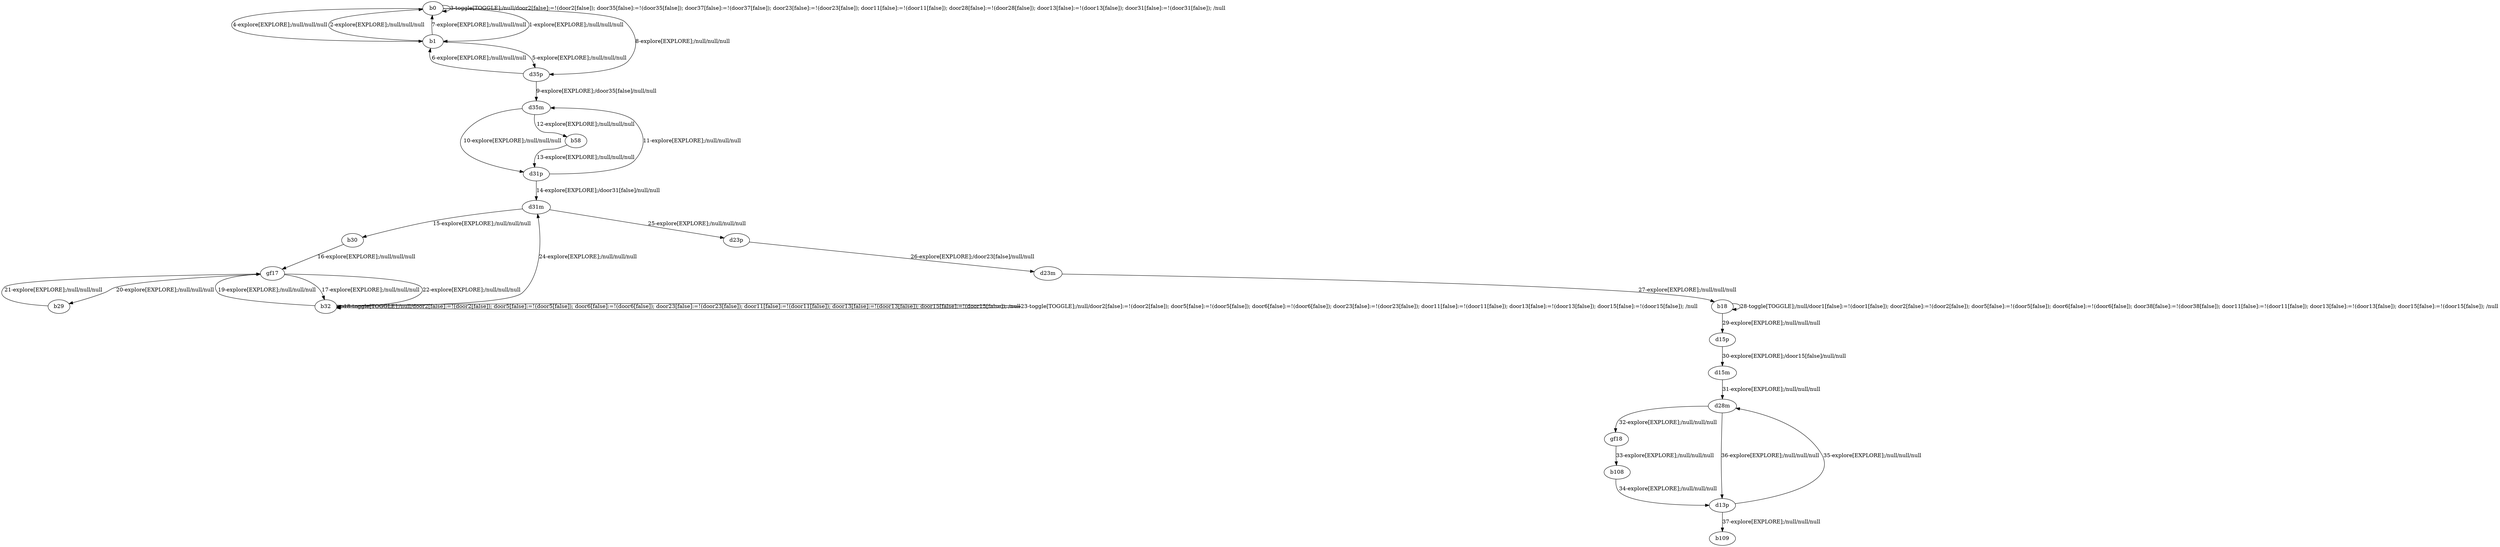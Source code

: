 # Total number of goals covered by this test: 2
# d13p --> b109
# d28m --> d13p

digraph g {
"b0" -> "b1" [label = "1-explore[EXPLORE];/null/null/null"];
"b1" -> "b0" [label = "2-explore[EXPLORE];/null/null/null"];
"b0" -> "b0" [label = "3-toggle[TOGGLE];/null/door2[false]:=!(door2[false]); door35[false]:=!(door35[false]); door37[false]:=!(door37[false]); door23[false]:=!(door23[false]); door11[false]:=!(door11[false]); door28[false]:=!(door28[false]); door13[false]:=!(door13[false]); door31[false]:=!(door31[false]); /null"];
"b0" -> "b1" [label = "4-explore[EXPLORE];/null/null/null"];
"b1" -> "d35p" [label = "5-explore[EXPLORE];/null/null/null"];
"d35p" -> "b1" [label = "6-explore[EXPLORE];/null/null/null"];
"b1" -> "b0" [label = "7-explore[EXPLORE];/null/null/null"];
"b0" -> "d35p" [label = "8-explore[EXPLORE];/null/null/null"];
"d35p" -> "d35m" [label = "9-explore[EXPLORE];/door35[false]/null/null"];
"d35m" -> "d31p" [label = "10-explore[EXPLORE];/null/null/null"];
"d31p" -> "d35m" [label = "11-explore[EXPLORE];/null/null/null"];
"d35m" -> "b58" [label = "12-explore[EXPLORE];/null/null/null"];
"b58" -> "d31p" [label = "13-explore[EXPLORE];/null/null/null"];
"d31p" -> "d31m" [label = "14-explore[EXPLORE];/door31[false]/null/null"];
"d31m" -> "b30" [label = "15-explore[EXPLORE];/null/null/null"];
"b30" -> "gf17" [label = "16-explore[EXPLORE];/null/null/null"];
"gf17" -> "b32" [label = "17-explore[EXPLORE];/null/null/null"];
"b32" -> "b32" [label = "18-toggle[TOGGLE];/null/door2[false]:=!(door2[false]); door5[false]:=!(door5[false]); door6[false]:=!(door6[false]); door23[false]:=!(door23[false]); door11[false]:=!(door11[false]); door13[false]:=!(door13[false]); door15[false]:=!(door15[false]); /null"];
"b32" -> "gf17" [label = "19-explore[EXPLORE];/null/null/null"];
"gf17" -> "b29" [label = "20-explore[EXPLORE];/null/null/null"];
"b29" -> "gf17" [label = "21-explore[EXPLORE];/null/null/null"];
"gf17" -> "b32" [label = "22-explore[EXPLORE];/null/null/null"];
"b32" -> "b32" [label = "23-toggle[TOGGLE];/null/door2[false]:=!(door2[false]); door5[false]:=!(door5[false]); door6[false]:=!(door6[false]); door23[false]:=!(door23[false]); door11[false]:=!(door11[false]); door13[false]:=!(door13[false]); door15[false]:=!(door15[false]); /null"];
"b32" -> "d31m" [label = "24-explore[EXPLORE];/null/null/null"];
"d31m" -> "d23p" [label = "25-explore[EXPLORE];/null/null/null"];
"d23p" -> "d23m" [label = "26-explore[EXPLORE];/door23[false]/null/null"];
"d23m" -> "b18" [label = "27-explore[EXPLORE];/null/null/null"];
"b18" -> "b18" [label = "28-toggle[TOGGLE];/null/door1[false]:=!(door1[false]); door2[false]:=!(door2[false]); door5[false]:=!(door5[false]); door6[false]:=!(door6[false]); door38[false]:=!(door38[false]); door11[false]:=!(door11[false]); door13[false]:=!(door13[false]); door15[false]:=!(door15[false]); /null"];
"b18" -> "d15p" [label = "29-explore[EXPLORE];/null/null/null"];
"d15p" -> "d15m" [label = "30-explore[EXPLORE];/door15[false]/null/null"];
"d15m" -> "d28m" [label = "31-explore[EXPLORE];/null/null/null"];
"d28m" -> "gf18" [label = "32-explore[EXPLORE];/null/null/null"];
"gf18" -> "b108" [label = "33-explore[EXPLORE];/null/null/null"];
"b108" -> "d13p" [label = "34-explore[EXPLORE];/null/null/null"];
"d13p" -> "d28m" [label = "35-explore[EXPLORE];/null/null/null"];
"d28m" -> "d13p" [label = "36-explore[EXPLORE];/null/null/null"];
"d13p" -> "b109" [label = "37-explore[EXPLORE];/null/null/null"];
}